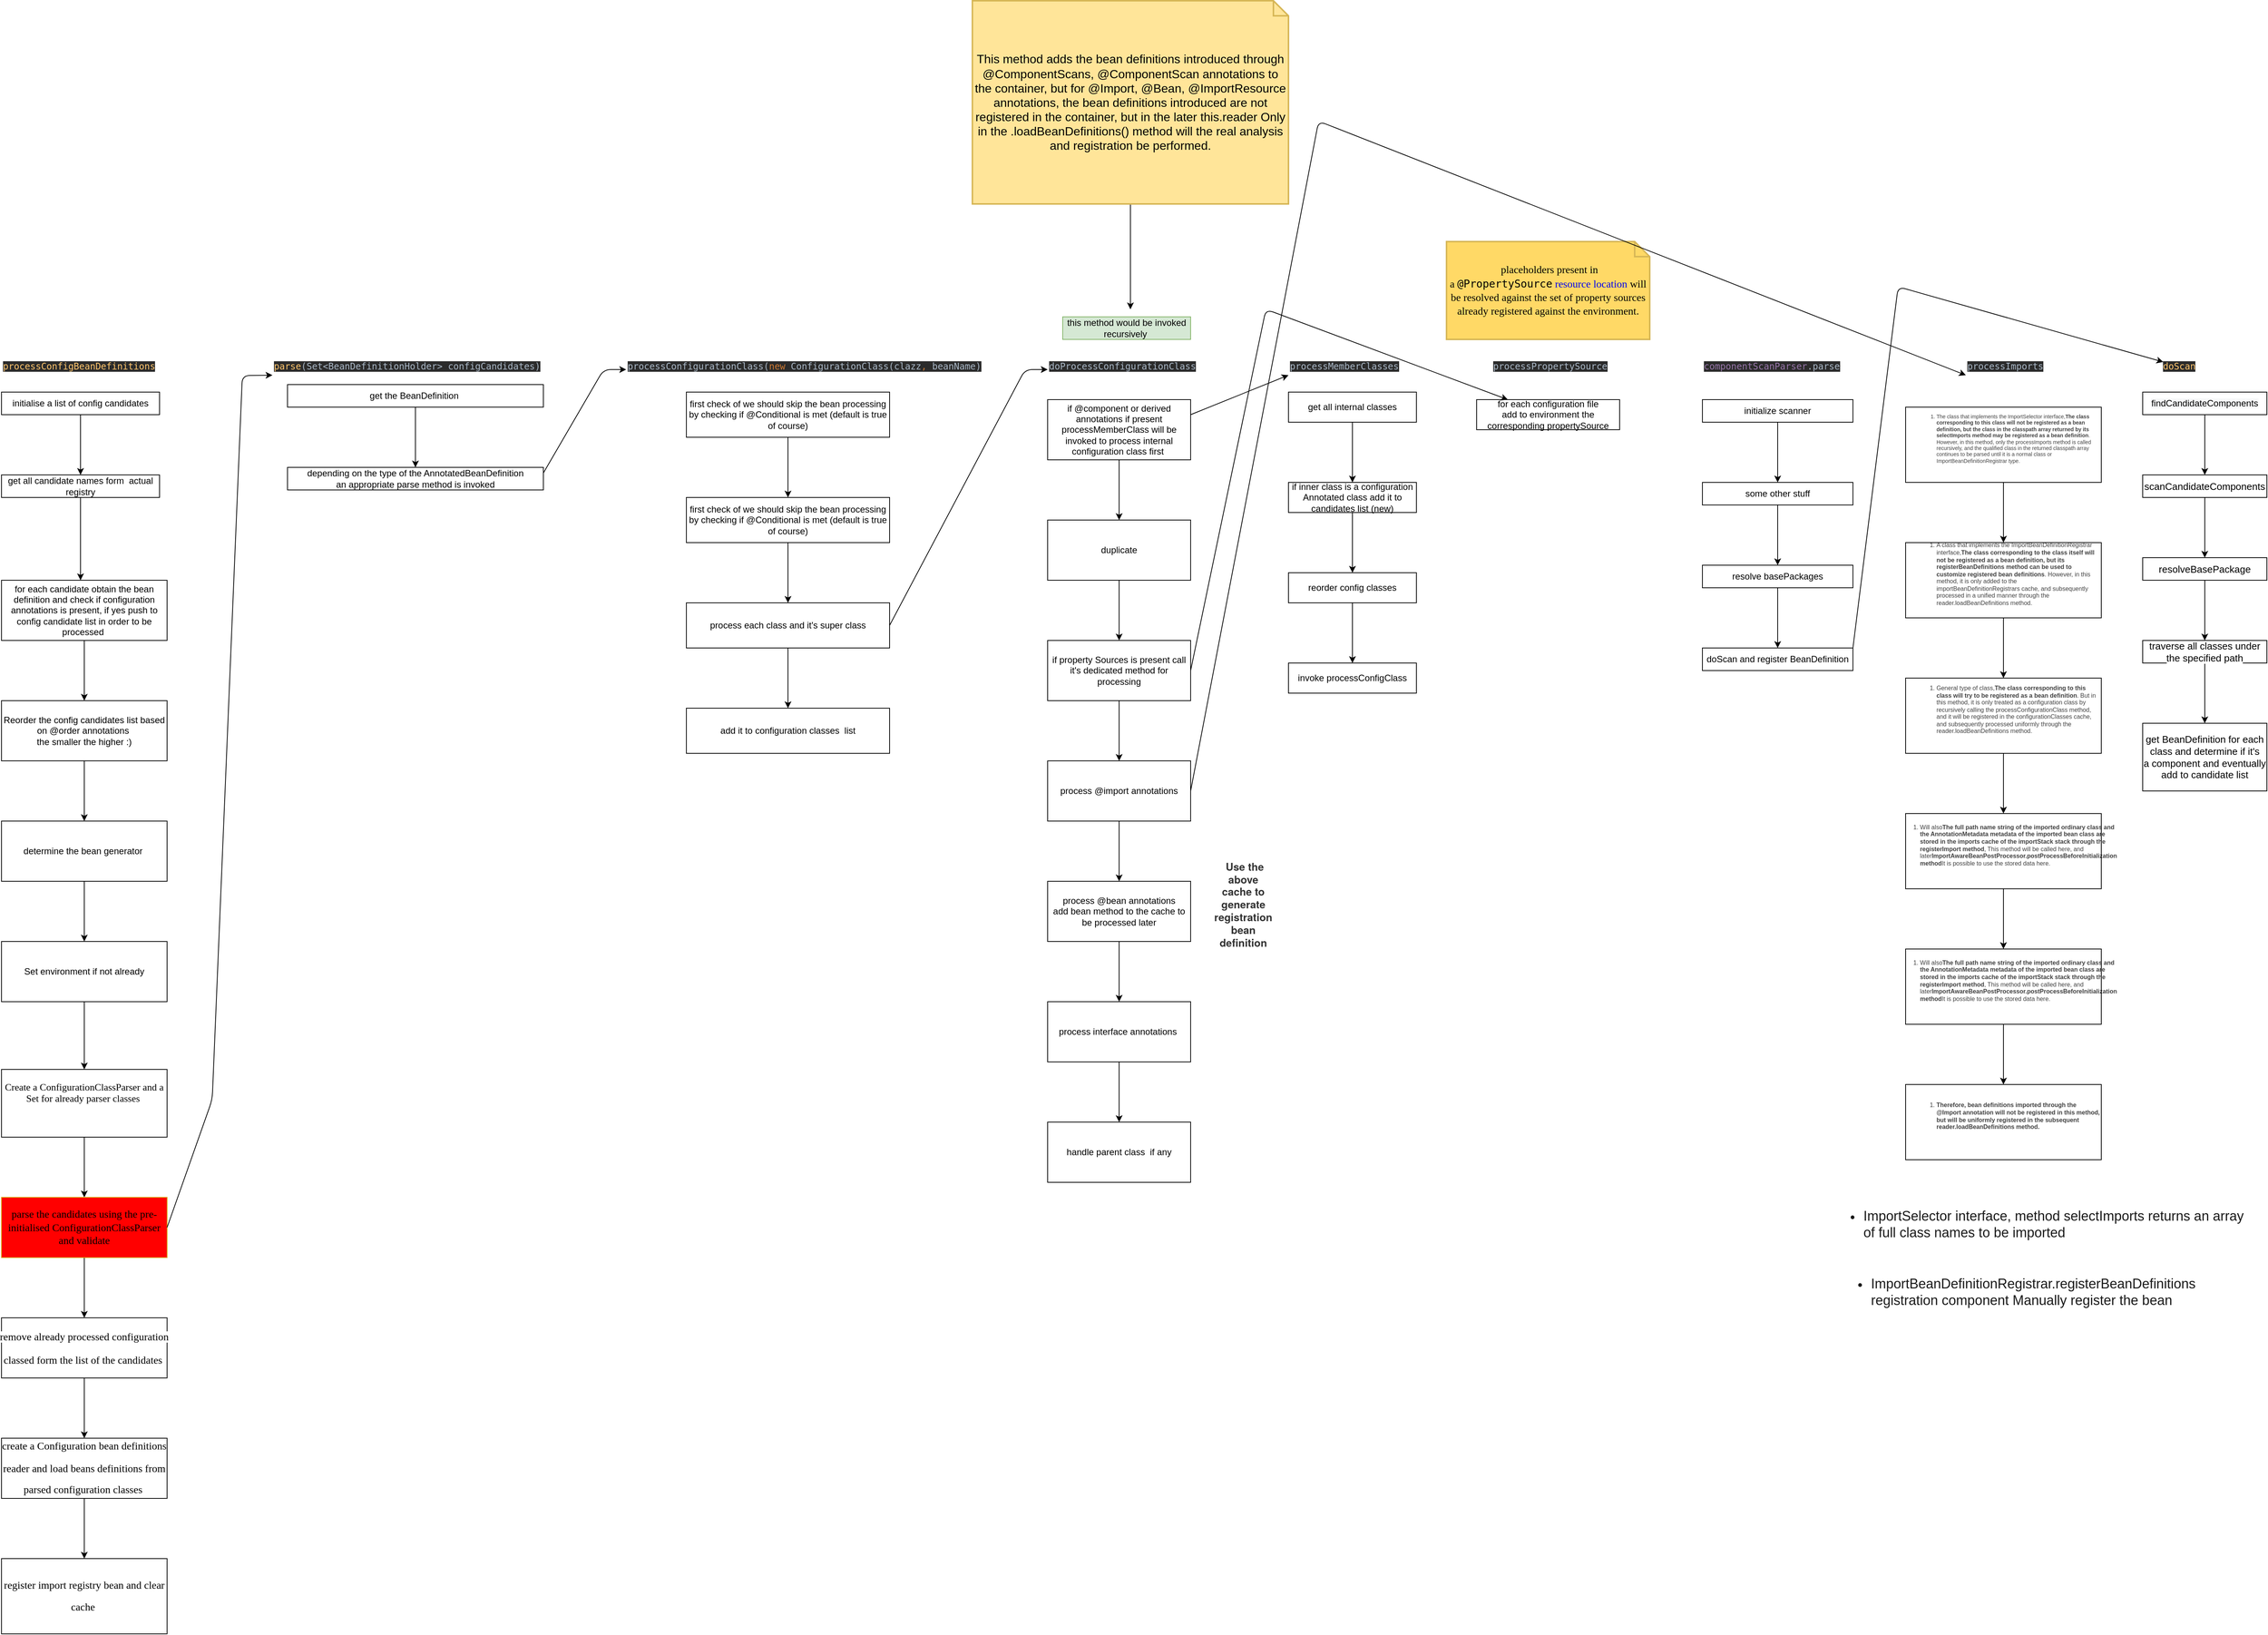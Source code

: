 <mxfile version="14.4.9" type="github">
  <diagram id="3FUCh8g4Bcxb639Vcez8" name="Page-1">
    <mxGraphModel dx="1410" dy="2290" grid="1" gridSize="10" guides="1" tooltips="1" connect="1" arrows="1" fold="1" page="1" pageScale="1" pageWidth="850" pageHeight="1100" math="0" shadow="0">
      <root>
        <mxCell id="0" />
        <mxCell id="1" parent="0" />
        <mxCell id="vOUs0FIM1DBBqrbMqP6G-2" value="&lt;pre style=&quot;font-style: normal ; font-weight: normal ; letter-spacing: normal ; text-indent: 0px ; text-transform: none ; word-spacing: 0px ; text-decoration: none ; background-color: rgb(43 , 43 , 43) ; color: rgb(169 , 183 , 198) ; font-family: &amp;quot;jetbrains mono&amp;quot; , monospace&quot;&gt;&lt;span style=&quot;color: rgb(255 , 198 , 109)&quot;&gt;processConfigBeanDefinitions&lt;/span&gt;&lt;/pre&gt;" style="text;whiteSpace=wrap;html=1;" vertex="1" parent="1">
          <mxGeometry x="260" y="80" width="230" height="50" as="geometry" />
        </mxCell>
        <mxCell id="vOUs0FIM1DBBqrbMqP6G-6" value="" style="edgeStyle=orthogonalEdgeStyle;rounded=0;orthogonalLoop=1;jettySize=auto;html=1;" edge="1" parent="1" source="vOUs0FIM1DBBqrbMqP6G-3" target="vOUs0FIM1DBBqrbMqP6G-5">
          <mxGeometry relative="1" as="geometry" />
        </mxCell>
        <mxCell id="vOUs0FIM1DBBqrbMqP6G-3" value="initialise a list of config candidates" style="rounded=0;whiteSpace=wrap;html=1;" vertex="1" parent="1">
          <mxGeometry x="260" y="140" width="210" height="30" as="geometry" />
        </mxCell>
        <mxCell id="vOUs0FIM1DBBqrbMqP6G-9" value="" style="edgeStyle=orthogonalEdgeStyle;rounded=0;orthogonalLoop=1;jettySize=auto;html=1;" edge="1" parent="1" source="vOUs0FIM1DBBqrbMqP6G-5" target="vOUs0FIM1DBBqrbMqP6G-7">
          <mxGeometry relative="1" as="geometry">
            <Array as="points">
              <mxPoint x="365" y="360" />
              <mxPoint x="365" y="360" />
            </Array>
          </mxGeometry>
        </mxCell>
        <mxCell id="vOUs0FIM1DBBqrbMqP6G-5" value="get all candidate names form &amp;nbsp;actual registry" style="rounded=0;whiteSpace=wrap;html=1;" vertex="1" parent="1">
          <mxGeometry x="260" y="250" width="210" height="30" as="geometry" />
        </mxCell>
        <mxCell id="vOUs0FIM1DBBqrbMqP6G-11" value="" style="edgeStyle=orthogonalEdgeStyle;rounded=0;orthogonalLoop=1;jettySize=auto;html=1;" edge="1" parent="1" source="vOUs0FIM1DBBqrbMqP6G-7" target="vOUs0FIM1DBBqrbMqP6G-10">
          <mxGeometry relative="1" as="geometry" />
        </mxCell>
        <mxCell id="vOUs0FIM1DBBqrbMqP6G-7" value="for each candidate obtain the bean definition and check if configuration annotations is present, if yes push to config candidate list in order to be processed&amp;nbsp;" style="rounded=0;whiteSpace=wrap;html=1;" vertex="1" parent="1">
          <mxGeometry x="260" y="390" width="220" height="80" as="geometry" />
        </mxCell>
        <mxCell id="vOUs0FIM1DBBqrbMqP6G-13" value="" style="edgeStyle=orthogonalEdgeStyle;rounded=0;orthogonalLoop=1;jettySize=auto;html=1;" edge="1" parent="1" source="vOUs0FIM1DBBqrbMqP6G-10" target="vOUs0FIM1DBBqrbMqP6G-12">
          <mxGeometry relative="1" as="geometry" />
        </mxCell>
        <mxCell id="vOUs0FIM1DBBqrbMqP6G-10" value="Reorder the config candidates list based on @order annotations&amp;nbsp;&lt;br&gt;the smaller the higher :)" style="rounded=0;whiteSpace=wrap;html=1;" vertex="1" parent="1">
          <mxGeometry x="260" y="550" width="220" height="80" as="geometry" />
        </mxCell>
        <mxCell id="vOUs0FIM1DBBqrbMqP6G-15" value="" style="edgeStyle=orthogonalEdgeStyle;rounded=0;orthogonalLoop=1;jettySize=auto;html=1;" edge="1" parent="1" source="vOUs0FIM1DBBqrbMqP6G-12" target="vOUs0FIM1DBBqrbMqP6G-14">
          <mxGeometry relative="1" as="geometry" />
        </mxCell>
        <mxCell id="vOUs0FIM1DBBqrbMqP6G-12" value="determine the bean generator&amp;nbsp;" style="rounded=0;whiteSpace=wrap;html=1;fillColor=none;" vertex="1" parent="1">
          <mxGeometry x="260" y="710" width="220" height="80" as="geometry" />
        </mxCell>
        <mxCell id="vOUs0FIM1DBBqrbMqP6G-17" value="" style="edgeStyle=orthogonalEdgeStyle;rounded=0;orthogonalLoop=1;jettySize=auto;html=1;" edge="1" parent="1" source="vOUs0FIM1DBBqrbMqP6G-14" target="vOUs0FIM1DBBqrbMqP6G-16">
          <mxGeometry relative="1" as="geometry" />
        </mxCell>
        <mxCell id="vOUs0FIM1DBBqrbMqP6G-14" value="Set environment if not already" style="rounded=0;whiteSpace=wrap;html=1;" vertex="1" parent="1">
          <mxGeometry x="260" y="870" width="220" height="80" as="geometry" />
        </mxCell>
        <mxCell id="vOUs0FIM1DBBqrbMqP6G-19" value="" style="edgeStyle=orthogonalEdgeStyle;rounded=0;orthogonalLoop=1;jettySize=auto;html=1;" edge="1" parent="1" source="vOUs0FIM1DBBqrbMqP6G-16" target="vOUs0FIM1DBBqrbMqP6G-18">
          <mxGeometry relative="1" as="geometry" />
        </mxCell>
        <mxCell id="vOUs0FIM1DBBqrbMqP6G-16" value="&lt;pre style=&quot;font-size: 13px&quot;&gt;&lt;pre&gt;&lt;font face=&quot;Times New Roman&quot; style=&quot;font-size: 13px&quot;&gt;&lt;span style=&quot;background-color: rgb(255 , 255 , 255)&quot;&gt;Create a&amp;nbsp;&lt;/span&gt;&lt;font style=&quot;background-color: rgb(255 , 255 , 255) ; white-space: normal ; font-size: 13px&quot;&gt;ConfigurationClassParse&lt;/font&gt;&lt;font style=&quot;background-color: rgb(255 , 255 , 255) ; font-size: 13px&quot;&gt;&lt;span style=&quot;white-space: normal&quot;&gt;r and a Set for already parser classes&amp;nbsp;&lt;/span&gt;&lt;/font&gt;&lt;/font&gt;&lt;/pre&gt;&lt;pre&gt;&lt;font face=&quot;jetbrains mono, monospace&quot; style=&quot;background-color: rgb(255 , 255 , 255) ; white-space: normal ; font-size: 13px&quot;&gt;&lt;br&gt;&lt;/font&gt;&lt;/pre&gt;&lt;/pre&gt;" style="rounded=0;whiteSpace=wrap;html=1;" vertex="1" parent="1">
          <mxGeometry x="260" y="1040" width="220" height="90" as="geometry" />
        </mxCell>
        <mxCell id="vOUs0FIM1DBBqrbMqP6G-21" value="" style="edgeStyle=orthogonalEdgeStyle;rounded=0;orthogonalLoop=1;jettySize=auto;html=1;" edge="1" parent="1" source="vOUs0FIM1DBBqrbMqP6G-18" target="vOUs0FIM1DBBqrbMqP6G-20">
          <mxGeometry relative="1" as="geometry" />
        </mxCell>
        <mxCell id="vOUs0FIM1DBBqrbMqP6G-18" value="&lt;pre style=&quot;font-size: 14px&quot;&gt;&lt;pre&gt;&lt;font style=&quot;background-color: rgb(255 , 0 , 0)&quot;&gt;&lt;font face=&quot;Times New Roman&quot; style=&quot;font-size: 14px&quot;&gt;parse the &lt;/font&gt;&lt;font face=&quot;Times New Roman&quot; style=&quot;font-size: 14px&quot;&gt;candidates using&amp;nbsp;&lt;/font&gt;&lt;span style=&quot;font-family: &amp;#34;times new roman&amp;#34; ; white-space: normal&quot;&gt;the pre-initialised ConfigurationClassParser and validate&lt;/span&gt;&lt;/font&gt;&lt;/pre&gt;&lt;/pre&gt;" style="rounded=0;whiteSpace=wrap;html=1;strokeColor=#d79b00;fillColor=#FF0000;" vertex="1" parent="1">
          <mxGeometry x="260" y="1210" width="220" height="80" as="geometry" />
        </mxCell>
        <mxCell id="vOUs0FIM1DBBqrbMqP6G-23" value="" style="edgeStyle=orthogonalEdgeStyle;rounded=0;orthogonalLoop=1;jettySize=auto;html=1;" edge="1" parent="1" source="vOUs0FIM1DBBqrbMqP6G-20" target="vOUs0FIM1DBBqrbMqP6G-22">
          <mxGeometry relative="1" as="geometry" />
        </mxCell>
        <mxCell id="vOUs0FIM1DBBqrbMqP6G-20" value="&lt;pre&gt;&lt;pre style=&quot;font-size: 14px&quot;&gt;&lt;font face=&quot;Times New Roman&quot;&gt;&lt;span style=&quot;background-color: rgb(255 , 255 , 255)&quot;&gt;remove already processed configuration&lt;/span&gt;&lt;/font&gt;&lt;/pre&gt;&lt;pre&gt;&lt;font face=&quot;Times New Roman&quot; style=&quot;font-size: 14px&quot;&gt;&lt;span style=&quot;background-color: rgb(255 , 255 , 255)&quot;&gt;classed form the list of the &lt;/span&gt;&lt;/font&gt;&lt;font face=&quot;Times New Roman&quot;&gt;&lt;span style=&quot;font-size: 14px&quot;&gt;candidates &lt;/span&gt;&lt;/font&gt;&lt;/pre&gt;&lt;/pre&gt;" style="rounded=0;whiteSpace=wrap;html=1;fillColor=none;" vertex="1" parent="1">
          <mxGeometry x="260" y="1370" width="220" height="80" as="geometry" />
        </mxCell>
        <mxCell id="vOUs0FIM1DBBqrbMqP6G-25" value="" style="edgeStyle=orthogonalEdgeStyle;rounded=0;orthogonalLoop=1;jettySize=auto;html=1;" edge="1" parent="1" source="vOUs0FIM1DBBqrbMqP6G-22" target="vOUs0FIM1DBBqrbMqP6G-24">
          <mxGeometry relative="1" as="geometry" />
        </mxCell>
        <mxCell id="vOUs0FIM1DBBqrbMqP6G-22" value="&lt;pre&gt;&lt;pre&gt;&lt;span style=&quot;background-color: rgb(255 , 255 , 255)&quot;&gt;&lt;font face=&quot;Times New Roman&quot;&gt;&lt;span style=&quot;font-size: 14px&quot;&gt;create a Configuration bean definitions&lt;/span&gt;&lt;/font&gt;&lt;/span&gt;&lt;/pre&gt;&lt;pre&gt;&lt;font style=&quot;font-family: &amp;#34;helvetica&amp;#34; ; white-space: normal&quot;&gt;&lt;span style=&quot;font-size: 14px&quot;&gt;&lt;font face=&quot;Times New Roman&quot;&gt;&lt;span style=&quot;background-color: rgb(255 , 255 , 255)&quot;&gt;reader and load beans &lt;/span&gt;&lt;/font&gt;&lt;/span&gt;&lt;/font&gt;&lt;span style=&quot;font-family: &amp;#34;helvetica&amp;#34; ; white-space: normal ; background-color: rgb(255 , 255 , 255)&quot;&gt;&lt;font face=&quot;Times New Roman&quot;&gt;&lt;span style=&quot;font-size: 14px&quot;&gt;definitions from&lt;/span&gt;&lt;/font&gt;&lt;/span&gt;&lt;/pre&gt;&lt;pre&gt;&lt;span style=&quot;font-size: 14px ; font-family: &amp;#34;times new roman&amp;#34; ; white-space: normal ; background-color: rgb(255 , 255 , 255)&quot;&gt;parsed&amp;nbsp;configuration classes&amp;nbsp;&lt;/span&gt;&lt;/pre&gt;&lt;/pre&gt;" style="rounded=0;whiteSpace=wrap;html=1;fillColor=none;" vertex="1" parent="1">
          <mxGeometry x="260" y="1530" width="220" height="80" as="geometry" />
        </mxCell>
        <mxCell id="vOUs0FIM1DBBqrbMqP6G-24" value="&lt;pre&gt;&lt;pre&gt;&lt;font face=&quot;Times New Roman&quot;&gt;&lt;span style=&quot;background-color: rgb(255 , 255 , 255)&quot;&gt;&lt;span style=&quot;font-size: 14px&quot;&gt;register import registry bean and clear&lt;/span&gt;&lt;/span&gt;&lt;/font&gt;&lt;/pre&gt;&lt;pre&gt;&lt;font face=&quot;Times New Roman&quot;&gt;&lt;span style=&quot;background-color: rgb(255 , 255 , 255)&quot;&gt;&lt;span style=&quot;font-size: 14px&quot;&gt;cache &lt;/span&gt;&lt;/span&gt;&lt;/font&gt;&lt;/pre&gt;&lt;/pre&gt;" style="rounded=0;whiteSpace=wrap;html=1;fillColor=none;" vertex="1" parent="1">
          <mxGeometry x="260" y="1690" width="220" height="100" as="geometry" />
        </mxCell>
        <mxCell id="vOUs0FIM1DBBqrbMqP6G-26" value="&lt;pre style=&quot;font-style: normal ; font-weight: normal ; letter-spacing: normal ; text-indent: 0px ; text-transform: none ; word-spacing: 0px ; text-decoration: none ; background-color: rgb(43 , 43 , 43) ; color: rgb(169 , 183 , 198) ; font-family: &amp;quot;jetbrains mono&amp;quot; , monospace&quot;&gt;&lt;span style=&quot;color: rgb(255 , 198 , 109)&quot;&gt;parse&lt;/span&gt;(Set&amp;lt;BeanDefinitionHolder&amp;gt; configCandidates)&lt;/pre&gt;" style="text;whiteSpace=wrap;html=1;" vertex="1" parent="1">
          <mxGeometry x="620" y="80" width="380" height="50" as="geometry" />
        </mxCell>
        <mxCell id="vOUs0FIM1DBBqrbMqP6G-29" value="&lt;pre style=&quot;font-style: normal ; font-weight: normal ; letter-spacing: normal ; text-indent: 0px ; text-transform: none ; word-spacing: 0px ; text-decoration: none ; background-color: rgb(43 , 43 , 43) ; color: rgb(169 , 183 , 198) ; font-family: &amp;quot;jetbrains mono&amp;quot; , monospace&quot;&gt;processConfigurationClass(&lt;span style=&quot;color: rgb(204 , 120 , 50)&quot;&gt;new &lt;/span&gt;ConfigurationClass(clazz&lt;span style=&quot;color: rgb(204 , 120 , 50)&quot;&gt;, &lt;/span&gt;beanName)&lt;/pre&gt;" style="text;whiteSpace=wrap;html=1;" vertex="1" parent="1">
          <mxGeometry x="1090" y="80" width="490" height="50" as="geometry" />
        </mxCell>
        <mxCell id="vOUs0FIM1DBBqrbMqP6G-30" value="" style="endArrow=classic;html=1;entryX=0;entryY=0.75;entryDx=0;entryDy=0;exitX=1;exitY=0.5;exitDx=0;exitDy=0;" edge="1" parent="1" source="vOUs0FIM1DBBqrbMqP6G-18" target="vOUs0FIM1DBBqrbMqP6G-26">
          <mxGeometry width="50" height="50" relative="1" as="geometry">
            <mxPoint x="530" y="1220" as="sourcePoint" />
            <mxPoint x="580" y="1050" as="targetPoint" />
            <Array as="points">
              <mxPoint x="540" y="1080" />
              <mxPoint x="580" y="118" />
            </Array>
          </mxGeometry>
        </mxCell>
        <mxCell id="vOUs0FIM1DBBqrbMqP6G-35" value="" style="edgeStyle=orthogonalEdgeStyle;rounded=0;orthogonalLoop=1;jettySize=auto;html=1;" edge="1" parent="1" source="vOUs0FIM1DBBqrbMqP6G-33" target="vOUs0FIM1DBBqrbMqP6G-34">
          <mxGeometry relative="1" as="geometry" />
        </mxCell>
        <mxCell id="vOUs0FIM1DBBqrbMqP6G-33" value="get the BeanDefinition&amp;nbsp;" style="rounded=0;whiteSpace=wrap;html=1;strokeColor=#000000;fillColor=none;" vertex="1" parent="1">
          <mxGeometry x="640" y="130" width="340" height="30" as="geometry" />
        </mxCell>
        <mxCell id="vOUs0FIM1DBBqrbMqP6G-34" value="depending on the type of the AnnotatedBeanDefinition&lt;br&gt;an appropriate parse method is invoked" style="rounded=0;whiteSpace=wrap;html=1;strokeColor=#000000;fillColor=none;" vertex="1" parent="1">
          <mxGeometry x="640" y="240" width="340" height="30" as="geometry" />
        </mxCell>
        <mxCell id="vOUs0FIM1DBBqrbMqP6G-36" value="" style="endArrow=classic;html=1;exitX=1;exitY=0.25;exitDx=0;exitDy=0;" edge="1" parent="1" source="vOUs0FIM1DBBqrbMqP6G-34">
          <mxGeometry width="50" height="50" relative="1" as="geometry">
            <mxPoint x="1040" y="160" as="sourcePoint" />
            <mxPoint x="1090" y="110" as="targetPoint" />
            <Array as="points">
              <mxPoint x="1060" y="110" />
            </Array>
          </mxGeometry>
        </mxCell>
        <mxCell id="vOUs0FIM1DBBqrbMqP6G-40" value="" style="edgeStyle=orthogonalEdgeStyle;rounded=0;orthogonalLoop=1;jettySize=auto;html=1;" edge="1" parent="1" source="vOUs0FIM1DBBqrbMqP6G-38" target="vOUs0FIM1DBBqrbMqP6G-39">
          <mxGeometry relative="1" as="geometry" />
        </mxCell>
        <mxCell id="vOUs0FIM1DBBqrbMqP6G-38" value="first check of we should skip the bean processing by checking if @Conditional is met (default is true of course)" style="rounded=0;whiteSpace=wrap;html=1;strokeColor=#000000;fillColor=none;" vertex="1" parent="1">
          <mxGeometry x="1170" y="140" width="270" height="60" as="geometry" />
        </mxCell>
        <mxCell id="vOUs0FIM1DBBqrbMqP6G-42" value="" style="edgeStyle=orthogonalEdgeStyle;rounded=0;orthogonalLoop=1;jettySize=auto;html=1;" edge="1" parent="1" source="vOUs0FIM1DBBqrbMqP6G-39" target="vOUs0FIM1DBBqrbMqP6G-41">
          <mxGeometry relative="1" as="geometry" />
        </mxCell>
        <mxCell id="vOUs0FIM1DBBqrbMqP6G-39" value="first check of we should skip the bean processing by checking if @Conditional is met (default is true of course)" style="rounded=0;whiteSpace=wrap;html=1;strokeColor=#000000;fillColor=none;" vertex="1" parent="1">
          <mxGeometry x="1170" y="280" width="270" height="60" as="geometry" />
        </mxCell>
        <mxCell id="vOUs0FIM1DBBqrbMqP6G-46" value="" style="edgeStyle=orthogonalEdgeStyle;rounded=0;orthogonalLoop=1;jettySize=auto;html=1;" edge="1" parent="1" source="vOUs0FIM1DBBqrbMqP6G-41" target="vOUs0FIM1DBBqrbMqP6G-45">
          <mxGeometry relative="1" as="geometry" />
        </mxCell>
        <mxCell id="vOUs0FIM1DBBqrbMqP6G-41" value="process each class and it&#39;s super class" style="rounded=0;whiteSpace=wrap;html=1;strokeColor=#000000;fillColor=none;" vertex="1" parent="1">
          <mxGeometry x="1170" y="420" width="270" height="60" as="geometry" />
        </mxCell>
        <mxCell id="vOUs0FIM1DBBqrbMqP6G-43" value="&lt;pre style=&quot;font-style: normal ; font-weight: normal ; letter-spacing: normal ; text-indent: 0px ; text-transform: none ; word-spacing: 0px ; text-decoration: none ; background-color: rgb(43 , 43 , 43) ; color: rgb(169 , 183 , 198) ; font-family: &amp;quot;jetbrains mono&amp;quot; , monospace&quot;&gt;doProcessConfigurationClass&lt;/pre&gt;" style="text;whiteSpace=wrap;html=1;" vertex="1" parent="1">
          <mxGeometry x="1650" y="80" width="220" height="50" as="geometry" />
        </mxCell>
        <mxCell id="vOUs0FIM1DBBqrbMqP6G-44" value="" style="endArrow=classic;html=1;exitX=1;exitY=0.5;exitDx=0;exitDy=0;" edge="1" parent="1" source="vOUs0FIM1DBBqrbMqP6G-41">
          <mxGeometry width="50" height="50" relative="1" as="geometry">
            <mxPoint x="1600" y="160" as="sourcePoint" />
            <mxPoint x="1650" y="110" as="targetPoint" />
            <Array as="points">
              <mxPoint x="1620" y="110" />
            </Array>
          </mxGeometry>
        </mxCell>
        <mxCell id="vOUs0FIM1DBBqrbMqP6G-45" value="add it to configuration classes &amp;nbsp;list" style="rounded=0;whiteSpace=wrap;html=1;strokeColor=#000000;fillColor=none;" vertex="1" parent="1">
          <mxGeometry x="1170" y="560" width="270" height="60" as="geometry" />
        </mxCell>
        <mxCell id="vOUs0FIM1DBBqrbMqP6G-49" value="" style="edgeStyle=orthogonalEdgeStyle;rounded=0;orthogonalLoop=1;jettySize=auto;html=1;" edge="1" parent="1" source="vOUs0FIM1DBBqrbMqP6G-47" target="vOUs0FIM1DBBqrbMqP6G-48">
          <mxGeometry relative="1" as="geometry" />
        </mxCell>
        <mxCell id="vOUs0FIM1DBBqrbMqP6G-47" value="if @component or derived annotations if present processMemberClass will be invoked to process internal configuration class first&amp;nbsp;" style="rounded=0;whiteSpace=wrap;html=1;strokeColor=#000000;fillColor=none;" vertex="1" parent="1">
          <mxGeometry x="1650" y="150" width="190" height="80" as="geometry" />
        </mxCell>
        <mxCell id="vOUs0FIM1DBBqrbMqP6G-53" value="" style="edgeStyle=orthogonalEdgeStyle;rounded=0;orthogonalLoop=1;jettySize=auto;html=1;" edge="1" parent="1" source="vOUs0FIM1DBBqrbMqP6G-48" target="vOUs0FIM1DBBqrbMqP6G-52">
          <mxGeometry relative="1" as="geometry" />
        </mxCell>
        <mxCell id="vOUs0FIM1DBBqrbMqP6G-48" value="duplicate" style="rounded=0;whiteSpace=wrap;html=1;strokeColor=#000000;fillColor=none;" vertex="1" parent="1">
          <mxGeometry x="1650" y="310" width="190" height="80" as="geometry" />
        </mxCell>
        <mxCell id="vOUs0FIM1DBBqrbMqP6G-50" value="&lt;pre style=&quot;font-style: normal ; font-weight: normal ; letter-spacing: normal ; text-indent: 0px ; text-transform: none ; word-spacing: 0px ; text-decoration: none ; background-color: rgb(43 , 43 , 43) ; color: rgb(169 , 183 , 198) ; font-family: &amp;quot;jetbrains mono&amp;quot; , monospace&quot;&gt;processMemberClasses&lt;/pre&gt;" style="text;whiteSpace=wrap;html=1;" vertex="1" parent="1">
          <mxGeometry x="1970" y="80" width="170" height="50" as="geometry" />
        </mxCell>
        <mxCell id="vOUs0FIM1DBBqrbMqP6G-51" value="&lt;pre style=&quot;font-style: normal ; font-weight: normal ; letter-spacing: normal ; text-indent: 0px ; text-transform: none ; word-spacing: 0px ; text-decoration: none ; background-color: rgb(43 , 43 , 43) ; color: rgb(169 , 183 , 198) ; font-family: &amp;quot;jetbrains mono&amp;quot; , monospace&quot;&gt;processPropertySource&lt;/pre&gt;" style="text;whiteSpace=wrap;html=1;" vertex="1" parent="1">
          <mxGeometry x="2240" y="80" width="180" height="50" as="geometry" />
        </mxCell>
        <mxCell id="vOUs0FIM1DBBqrbMqP6G-56" value="" style="edgeStyle=orthogonalEdgeStyle;rounded=0;orthogonalLoop=1;jettySize=auto;html=1;" edge="1" parent="1" source="vOUs0FIM1DBBqrbMqP6G-52" target="vOUs0FIM1DBBqrbMqP6G-55">
          <mxGeometry relative="1" as="geometry" />
        </mxCell>
        <mxCell id="vOUs0FIM1DBBqrbMqP6G-52" value="if property Sources is present call it&#39;s dedicated method for processing" style="rounded=0;whiteSpace=wrap;html=1;strokeColor=#000000;fillColor=none;" vertex="1" parent="1">
          <mxGeometry x="1650" y="470" width="190" height="80" as="geometry" />
        </mxCell>
        <mxCell id="vOUs0FIM1DBBqrbMqP6G-54" value="&lt;pre style=&quot;font-style: normal ; font-weight: normal ; letter-spacing: normal ; text-indent: 0px ; text-transform: none ; word-spacing: 0px ; text-decoration: none ; background-color: rgb(43 , 43 , 43) ; color: rgb(169 , 183 , 198) ; font-family: &amp;quot;jetbrains mono&amp;quot; , monospace&quot;&gt;&lt;span style=&quot;color: rgb(152 , 118 , 170)&quot;&gt;componentScanParser&lt;/span&gt;.parse&lt;/pre&gt;" style="text;whiteSpace=wrap;html=1;" vertex="1" parent="1">
          <mxGeometry x="2520" y="80" width="210" height="50" as="geometry" />
        </mxCell>
        <mxCell id="vOUs0FIM1DBBqrbMqP6G-60" value="" style="edgeStyle=orthogonalEdgeStyle;rounded=0;orthogonalLoop=1;jettySize=auto;html=1;" edge="1" parent="1" source="vOUs0FIM1DBBqrbMqP6G-55" target="vOUs0FIM1DBBqrbMqP6G-59">
          <mxGeometry relative="1" as="geometry" />
        </mxCell>
        <mxCell id="vOUs0FIM1DBBqrbMqP6G-55" value="process @import annotations" style="rounded=0;whiteSpace=wrap;html=1;strokeColor=#000000;fillColor=none;" vertex="1" parent="1">
          <mxGeometry x="1650" y="630" width="190" height="80" as="geometry" />
        </mxCell>
        <mxCell id="vOUs0FIM1DBBqrbMqP6G-57" value="&lt;pre style=&quot;font-style: normal ; font-weight: normal ; letter-spacing: normal ; text-indent: 0px ; text-transform: none ; word-spacing: 0px ; text-decoration: none ; background-color: rgb(43 , 43 , 43) ; color: rgb(169 , 183 , 198) ; font-family: &amp;quot;jetbrains mono&amp;quot; , monospace&quot;&gt;processImports&lt;/pre&gt;" style="text;whiteSpace=wrap;html=1;" vertex="1" parent="1">
          <mxGeometry x="2870" y="80" width="130" height="50" as="geometry" />
        </mxCell>
        <mxCell id="vOUs0FIM1DBBqrbMqP6G-58" value="this method would be invoked recursively&amp;nbsp;" style="text;html=1;strokeColor=#82b366;fillColor=#d5e8d4;align=center;verticalAlign=middle;whiteSpace=wrap;rounded=0;" vertex="1" parent="1">
          <mxGeometry x="1670" y="40" width="170" height="30" as="geometry" />
        </mxCell>
        <mxCell id="vOUs0FIM1DBBqrbMqP6G-63" value="" style="edgeStyle=orthogonalEdgeStyle;rounded=0;orthogonalLoop=1;jettySize=auto;html=1;" edge="1" parent="1" source="vOUs0FIM1DBBqrbMqP6G-59" target="vOUs0FIM1DBBqrbMqP6G-62">
          <mxGeometry relative="1" as="geometry" />
        </mxCell>
        <mxCell id="vOUs0FIM1DBBqrbMqP6G-59" value="process @bean annotations&lt;br&gt;add bean method to the cache to be processed later" style="rounded=0;whiteSpace=wrap;html=1;strokeColor=#000000;fillColor=none;" vertex="1" parent="1">
          <mxGeometry x="1650" y="790" width="190" height="80" as="geometry" />
        </mxCell>
        <mxCell id="vOUs0FIM1DBBqrbMqP6G-65" value="" style="edgeStyle=orthogonalEdgeStyle;rounded=0;orthogonalLoop=1;jettySize=auto;html=1;" edge="1" parent="1" source="vOUs0FIM1DBBqrbMqP6G-62" target="vOUs0FIM1DBBqrbMqP6G-64">
          <mxGeometry relative="1" as="geometry" />
        </mxCell>
        <mxCell id="vOUs0FIM1DBBqrbMqP6G-62" value="process interface annotations&amp;nbsp;" style="rounded=0;whiteSpace=wrap;html=1;strokeColor=#000000;fillColor=none;" vertex="1" parent="1">
          <mxGeometry x="1650" y="950" width="190" height="80" as="geometry" />
        </mxCell>
        <mxCell id="vOUs0FIM1DBBqrbMqP6G-64" value="handle parent class &amp;nbsp;if any" style="rounded=0;whiteSpace=wrap;html=1;strokeColor=#000000;fillColor=none;" vertex="1" parent="1">
          <mxGeometry x="1650" y="1110" width="190" height="80" as="geometry" />
        </mxCell>
        <mxCell id="vOUs0FIM1DBBqrbMqP6G-68" value="" style="edgeStyle=orthogonalEdgeStyle;rounded=0;orthogonalLoop=1;jettySize=auto;html=1;" edge="1" parent="1" source="vOUs0FIM1DBBqrbMqP6G-66">
          <mxGeometry relative="1" as="geometry">
            <mxPoint x="1760" y="30" as="targetPoint" />
          </mxGeometry>
        </mxCell>
        <mxCell id="vOUs0FIM1DBBqrbMqP6G-66" value="&lt;span style=&quot;font-size: 16px ; text-align: justify ; background-color: rgb(255 , 229 , 153)&quot;&gt;&lt;font color=&quot;#000000&quot;&gt;This method adds the bean definitions introduced through @ComponentScans, @ComponentScan annotations to the container, but for @Import, @Bean, @ImportResource annotations, the bean definitions introduced are not registered in the container, but in the later this.reader Only in the .loadBeanDefinitions() method will the real analysis and registration be performed.&lt;/font&gt;&lt;/span&gt;" style="shape=note;strokeWidth=2;fontSize=14;size=20;whiteSpace=wrap;html=1;strokeColor=#d6b656;fontColor=#666600;fillColor=#FFE599;" vertex="1" parent="1">
          <mxGeometry x="1550" y="-380" width="420" height="270" as="geometry" />
        </mxCell>
        <mxCell id="vOUs0FIM1DBBqrbMqP6G-72" value="" style="edgeStyle=orthogonalEdgeStyle;rounded=0;orthogonalLoop=1;jettySize=auto;html=1;" edge="1" parent="1" source="vOUs0FIM1DBBqrbMqP6G-69" target="vOUs0FIM1DBBqrbMqP6G-71">
          <mxGeometry relative="1" as="geometry" />
        </mxCell>
        <mxCell id="vOUs0FIM1DBBqrbMqP6G-69" value="get all internal classes" style="rounded=0;whiteSpace=wrap;html=1;strokeColor=#000000;fillColor=none;" vertex="1" parent="1">
          <mxGeometry x="1970" y="140" width="170" height="40" as="geometry" />
        </mxCell>
        <mxCell id="vOUs0FIM1DBBqrbMqP6G-74" value="" style="edgeStyle=orthogonalEdgeStyle;rounded=0;orthogonalLoop=1;jettySize=auto;html=1;" edge="1" parent="1" source="vOUs0FIM1DBBqrbMqP6G-71" target="vOUs0FIM1DBBqrbMqP6G-73">
          <mxGeometry relative="1" as="geometry" />
        </mxCell>
        <mxCell id="vOUs0FIM1DBBqrbMqP6G-71" value="if inner class is a configuration&lt;br&gt;Annotated class add it to candidates list (new)" style="rounded=0;whiteSpace=wrap;html=1;strokeColor=#000000;fillColor=none;" vertex="1" parent="1">
          <mxGeometry x="1970" y="260" width="170" height="40" as="geometry" />
        </mxCell>
        <mxCell id="vOUs0FIM1DBBqrbMqP6G-76" value="" style="edgeStyle=orthogonalEdgeStyle;rounded=0;orthogonalLoop=1;jettySize=auto;html=1;" edge="1" parent="1" source="vOUs0FIM1DBBqrbMqP6G-73">
          <mxGeometry relative="1" as="geometry">
            <mxPoint x="2055" y="500" as="targetPoint" />
          </mxGeometry>
        </mxCell>
        <mxCell id="vOUs0FIM1DBBqrbMqP6G-73" value="reorder config classes" style="rounded=0;whiteSpace=wrap;html=1;strokeColor=#000000;fillColor=none;" vertex="1" parent="1">
          <mxGeometry x="1970" y="380" width="170" height="40" as="geometry" />
        </mxCell>
        <mxCell id="vOUs0FIM1DBBqrbMqP6G-77" value="invoke processConfigClass" style="rounded=0;whiteSpace=wrap;html=1;strokeColor=#000000;fillColor=none;" vertex="1" parent="1">
          <mxGeometry x="1970" y="500" width="170" height="40" as="geometry" />
        </mxCell>
        <mxCell id="vOUs0FIM1DBBqrbMqP6G-79" value="for each configuration file&lt;br&gt;add to environment the corresponding propertySource" style="rounded=0;whiteSpace=wrap;html=1;strokeColor=#000000;fillColor=none;" vertex="1" parent="1">
          <mxGeometry x="2220" y="150" width="190" height="40" as="geometry" />
        </mxCell>
        <mxCell id="vOUs0FIM1DBBqrbMqP6G-80" value="&lt;font color=&quot;#000000&quot; face=&quot;Times New Roman&quot; style=&quot;background-color: rgb(255 , 217 , 102)&quot;&gt;&lt;span style=&quot;text-align: left&quot;&gt;&amp;nbsp;placeholders present in a&amp;nbsp;&lt;/span&gt;&lt;code style=&quot;padding-top: 4px ; margin-top: 8px ; line-height: 1.4em ; text-align: left&quot;&gt;@PropertySource&lt;/code&gt;&lt;span style=&quot;text-align: left&quot;&gt;&amp;nbsp;&lt;/span&gt;&lt;a href=&quot;https://docs.spring.io/spring-framework/docs/current/javadoc-api/org/springframework/context/annotation/PropertySource.html#value--&quot; style=&quot;text-decoration: none ; text-align: left&quot;&gt;resource location&lt;/a&gt;&lt;span style=&quot;text-align: left&quot;&gt;&amp;nbsp;will be resolved against the set of property sources already registered against the environment.&lt;/span&gt;&lt;/font&gt;" style="shape=note;strokeWidth=2;fontSize=14;size=20;whiteSpace=wrap;html=1;strokeColor=#d6b656;fontColor=#666600;fillColor=#FFD966;" vertex="1" parent="1">
          <mxGeometry x="2180" y="-60" width="270" height="130" as="geometry" />
        </mxCell>
        <mxCell id="vOUs0FIM1DBBqrbMqP6G-83" value="" style="edgeStyle=orthogonalEdgeStyle;rounded=0;orthogonalLoop=1;jettySize=auto;html=1;" edge="1" parent="1" source="vOUs0FIM1DBBqrbMqP6G-81" target="vOUs0FIM1DBBqrbMqP6G-82">
          <mxGeometry relative="1" as="geometry" />
        </mxCell>
        <mxCell id="vOUs0FIM1DBBqrbMqP6G-81" value="initialize scanner" style="rounded=0;whiteSpace=wrap;html=1;strokeColor=#000000;fillColor=none;" vertex="1" parent="1">
          <mxGeometry x="2520" y="150" width="200" height="30" as="geometry" />
        </mxCell>
        <mxCell id="vOUs0FIM1DBBqrbMqP6G-85" value="" style="edgeStyle=orthogonalEdgeStyle;rounded=0;orthogonalLoop=1;jettySize=auto;html=1;" edge="1" parent="1" source="vOUs0FIM1DBBqrbMqP6G-82" target="vOUs0FIM1DBBqrbMqP6G-84">
          <mxGeometry relative="1" as="geometry" />
        </mxCell>
        <mxCell id="vOUs0FIM1DBBqrbMqP6G-82" value="some other stuff" style="rounded=0;whiteSpace=wrap;html=1;strokeColor=#000000;fillColor=none;" vertex="1" parent="1">
          <mxGeometry x="2520" y="260" width="200" height="30" as="geometry" />
        </mxCell>
        <mxCell id="vOUs0FIM1DBBqrbMqP6G-87" value="" style="edgeStyle=orthogonalEdgeStyle;rounded=0;orthogonalLoop=1;jettySize=auto;html=1;" edge="1" parent="1" source="vOUs0FIM1DBBqrbMqP6G-84" target="vOUs0FIM1DBBqrbMqP6G-86">
          <mxGeometry relative="1" as="geometry" />
        </mxCell>
        <mxCell id="vOUs0FIM1DBBqrbMqP6G-84" value="resolve basePackages" style="rounded=0;whiteSpace=wrap;html=1;strokeColor=#000000;fillColor=none;" vertex="1" parent="1">
          <mxGeometry x="2520" y="370" width="200" height="30" as="geometry" />
        </mxCell>
        <mxCell id="vOUs0FIM1DBBqrbMqP6G-86" value="doScan and register BeanDefinition" style="rounded=0;whiteSpace=wrap;html=1;strokeColor=#000000;fillColor=none;" vertex="1" parent="1">
          <mxGeometry x="2520" y="480" width="200" height="30" as="geometry" />
        </mxCell>
        <mxCell id="vOUs0FIM1DBBqrbMqP6G-88" value="&lt;pre style=&quot;font-style: normal ; font-weight: normal ; letter-spacing: normal ; text-indent: 0px ; text-transform: none ; word-spacing: 0px ; text-decoration: none ; background-color: rgb(43 , 43 , 43) ; color: rgb(169 , 183 , 198) ; font-family: &amp;quot;jetbrains mono&amp;quot; , monospace&quot;&gt;&lt;span style=&quot;color: rgb(255 , 198 , 109)&quot;&gt;doScan&lt;/span&gt;&lt;/pre&gt;" style="text;whiteSpace=wrap;html=1;" vertex="1" parent="1">
          <mxGeometry x="3130" y="80" width="70" height="50" as="geometry" />
        </mxCell>
        <mxCell id="vOUs0FIM1DBBqrbMqP6G-93" value="" style="edgeStyle=orthogonalEdgeStyle;rounded=0;orthogonalLoop=1;jettySize=auto;html=1;" edge="1" parent="1" source="vOUs0FIM1DBBqrbMqP6G-91" target="vOUs0FIM1DBBqrbMqP6G-92">
          <mxGeometry relative="1" as="geometry" />
        </mxCell>
        <mxCell id="vOUs0FIM1DBBqrbMqP6G-91" value="&lt;span style=&quot;color: rgb(0, 0, 0); font-family: helvetica; font-size: 12px; font-style: normal; font-weight: normal; letter-spacing: normal; text-align: center; text-indent: 0px; text-transform: none; word-spacing: 0px; background-color: rgb(248, 249, 250); text-decoration: none; display: inline; float: none;&quot;&gt;findCandidateComponents&lt;/span&gt;" style="rounded=0;whiteSpace=wrap;html=1;strokeColor=#000000;fillColor=none;" vertex="1" parent="1">
          <mxGeometry x="3105" y="140" width="165" height="30" as="geometry" />
        </mxCell>
        <mxCell id="vOUs0FIM1DBBqrbMqP6G-95" value="" style="edgeStyle=orthogonalEdgeStyle;rounded=0;orthogonalLoop=1;jettySize=auto;html=1;" edge="1" parent="1" source="vOUs0FIM1DBBqrbMqP6G-92" target="vOUs0FIM1DBBqrbMqP6G-94">
          <mxGeometry relative="1" as="geometry" />
        </mxCell>
        <mxCell id="vOUs0FIM1DBBqrbMqP6G-92" value="&lt;span style=&quot;text-align: justify ; background-color: rgb(255 , 255 , 255)&quot;&gt;&lt;font style=&quot;font-size: 13px&quot;&gt;scanCandidateComponents&lt;/font&gt;&lt;/span&gt;" style="rounded=0;whiteSpace=wrap;html=1;strokeColor=#000000;fillColor=none;" vertex="1" parent="1">
          <mxGeometry x="3105" y="250" width="165" height="30" as="geometry" />
        </mxCell>
        <mxCell id="vOUs0FIM1DBBqrbMqP6G-97" value="" style="edgeStyle=orthogonalEdgeStyle;rounded=0;orthogonalLoop=1;jettySize=auto;html=1;" edge="1" parent="1" source="vOUs0FIM1DBBqrbMqP6G-94" target="vOUs0FIM1DBBqrbMqP6G-96">
          <mxGeometry relative="1" as="geometry" />
        </mxCell>
        <mxCell id="vOUs0FIM1DBBqrbMqP6G-94" value="&lt;span style=&quot;text-align: justify ; background-color: rgb(255 , 255 , 255)&quot;&gt;&lt;font style=&quot;font-size: 13px&quot;&gt;resolveBasePackage&lt;/font&gt;&lt;/span&gt;" style="rounded=0;whiteSpace=wrap;html=1;strokeColor=#000000;fillColor=none;" vertex="1" parent="1">
          <mxGeometry x="3105" y="360" width="165" height="30" as="geometry" />
        </mxCell>
        <mxCell id="vOUs0FIM1DBBqrbMqP6G-99" value="" style="edgeStyle=orthogonalEdgeStyle;rounded=0;orthogonalLoop=1;jettySize=auto;html=1;" edge="1" parent="1" source="vOUs0FIM1DBBqrbMqP6G-96" target="vOUs0FIM1DBBqrbMqP6G-98">
          <mxGeometry relative="1" as="geometry" />
        </mxCell>
        <mxCell id="vOUs0FIM1DBBqrbMqP6G-96" value="&lt;span style=&quot;text-align: justify ; background-color: rgb(255 , 255 , 255)&quot;&gt;&lt;font style=&quot;font-size: 13px&quot;&gt;traverse all classes under the specified path&lt;/font&gt;&lt;/span&gt;" style="rounded=0;whiteSpace=wrap;html=1;strokeColor=#000000;fillColor=none;" vertex="1" parent="1">
          <mxGeometry x="3105" y="470" width="165" height="30" as="geometry" />
        </mxCell>
        <mxCell id="vOUs0FIM1DBBqrbMqP6G-98" value="&lt;div style=&quot;text-align: center&quot;&gt;&lt;div style=&quot;text-align: center&quot;&gt;&lt;span style=&quot;text-align: justify ; background-color: rgb(255 , 255 , 255)&quot;&gt;&lt;font style=&quot;font-size: 13px&quot;&gt;get&amp;nbsp;&lt;/font&gt;&lt;/span&gt;&lt;font size=&quot;2&quot;&gt;BeanDefinition for each class and&amp;nbsp;determine if it&#39;s a&amp;nbsp;component and eventually add to candidate list&lt;/font&gt;&lt;/div&gt;&lt;/div&gt;" style="rounded=0;whiteSpace=wrap;html=1;strokeColor=#000000;fillColor=none;" vertex="1" parent="1">
          <mxGeometry x="3105" y="580" width="165" height="90" as="geometry" />
        </mxCell>
        <mxCell id="vOUs0FIM1DBBqrbMqP6G-102" value="" style="edgeStyle=orthogonalEdgeStyle;rounded=0;orthogonalLoop=1;jettySize=auto;html=1;" edge="1" parent="1" source="vOUs0FIM1DBBqrbMqP6G-100" target="vOUs0FIM1DBBqrbMqP6G-101">
          <mxGeometry relative="1" as="geometry" />
        </mxCell>
        <mxCell id="vOUs0FIM1DBBqrbMqP6G-100" value="&lt;ol style=&quot;box-sizing: border-box ; margin: 0px 0px 24px ; padding: 0px ; color: rgba(0 , 0 , 0 , 0.749) ; font-family: , &amp;#34;sf ui text&amp;#34; , &amp;#34;arial&amp;#34; , &amp;#34;pingfang sc&amp;#34; , &amp;#34;hiragino sans gb&amp;#34; , &amp;#34;microsoft yahei&amp;#34; , &amp;#34;wenquanyi micro hei&amp;#34; , sans-serif ; font-size: 18px ; text-align: left&quot;&gt;&lt;li style=&quot;box-sizing: border-box ; list-style-type: decimal ; margin-left: 40px ; margin-top: 8px ; font-size: 7px&quot;&gt;The class that implements the ImportSelector interface,&lt;span style=&quot;font-weight: 700 ; box-sizing: border-box&quot;&gt;The class corresponding to this class will not be registered as a bean definition, but the class in the classpath array returned by its selectImports method may be registered as a bean definition&lt;/span&gt;. However, in this method, only the processImports method is called recursively, and the qualified class in the returned classpath array continues to be parsed until it is a normal class or ImportBeanDefinitionRegistrar type.&lt;/li&gt;&lt;/ol&gt;" style="rounded=0;whiteSpace=wrap;html=1;strokeColor=#000000;fillColor=none;" vertex="1" parent="1">
          <mxGeometry x="2790" y="160" width="260" height="100" as="geometry" />
        </mxCell>
        <mxCell id="vOUs0FIM1DBBqrbMqP6G-104" value="" style="edgeStyle=orthogonalEdgeStyle;rounded=0;orthogonalLoop=1;jettySize=auto;html=1;" edge="1" parent="1" source="vOUs0FIM1DBBqrbMqP6G-101" target="vOUs0FIM1DBBqrbMqP6G-103">
          <mxGeometry relative="1" as="geometry" />
        </mxCell>
        <mxCell id="vOUs0FIM1DBBqrbMqP6G-101" value="&lt;ol style=&quot;box-sizing: border-box ; margin: 0px 0px 24px ; padding: 0px ; color: rgba(0 , 0 , 0 , 0.749) ; font-family: , &amp;#34;sf ui text&amp;#34; , &amp;#34;arial&amp;#34; , &amp;#34;pingfang sc&amp;#34; , &amp;#34;hiragino sans gb&amp;#34; , &amp;#34;microsoft yahei&amp;#34; , &amp;#34;wenquanyi micro hei&amp;#34; , sans-serif ; font-size: 18px ; text-align: left&quot;&gt;&lt;li style=&quot;box-sizing: border-box ; list-style-type: decimal ; margin-left: 40px ; margin-top: 8px ; font-size: 8px&quot;&gt;A class that implements the ImportBeanDefinitionRegistrar interface,&lt;span style=&quot;font-weight: 700 ; box-sizing: border-box&quot;&gt;The class corresponding to the class itself will not be registered as a bean definition, but its registerBeanDefinitions method can be used to customize registered bean definitions&lt;/span&gt;. However, in this method, it is only added to the importBeanDefinitionRegistrars cache, and subsequently processed in a unified manner through the reader.loadBeanDefinitions method.&lt;/li&gt;&lt;/ol&gt;" style="rounded=0;whiteSpace=wrap;html=1;strokeColor=#000000;fillColor=none;" vertex="1" parent="1">
          <mxGeometry x="2790" y="340" width="260" height="100" as="geometry" />
        </mxCell>
        <mxCell id="vOUs0FIM1DBBqrbMqP6G-106" value="" style="edgeStyle=orthogonalEdgeStyle;rounded=0;orthogonalLoop=1;jettySize=auto;html=1;" edge="1" parent="1" source="vOUs0FIM1DBBqrbMqP6G-103" target="vOUs0FIM1DBBqrbMqP6G-105">
          <mxGeometry relative="1" as="geometry" />
        </mxCell>
        <mxCell id="vOUs0FIM1DBBqrbMqP6G-103" value="&lt;ol style=&quot;box-sizing: border-box ; margin: 0px 0px 24px ; padding: 0px ; color: rgba(0 , 0 , 0 , 0.749) ; text-align: left ; font-size: 8px&quot;&gt;&lt;li style=&quot;box-sizing: border-box ; list-style-type: decimal ; margin-left: 40px ; margin-top: 8px&quot;&gt;&lt;span style=&quot;font-family: , &amp;#34;sf ui text&amp;#34; , &amp;#34;arial&amp;#34; , &amp;#34;pingfang sc&amp;#34; , &amp;#34;hiragino sans gb&amp;#34; , &amp;#34;microsoft yahei&amp;#34; , &amp;#34;wenquanyi micro hei&amp;#34; , sans-serif ; background-color: rgb(255 , 255 , 255)&quot;&gt;General type of class,&lt;/span&gt;&lt;span style=&quot;font-weight: 700 ; box-sizing: border-box ; font-family: , &amp;#34;sf ui text&amp;#34; , &amp;#34;arial&amp;#34; , &amp;#34;pingfang sc&amp;#34; , &amp;#34;hiragino sans gb&amp;#34; , &amp;#34;microsoft yahei&amp;#34; , &amp;#34;wenquanyi micro hei&amp;#34; , sans-serif&quot;&gt;The class corresponding to this class will try to be registered as a bean definition&lt;/span&gt;&lt;span style=&quot;font-family: , &amp;#34;sf ui text&amp;#34; , &amp;#34;arial&amp;#34; , &amp;#34;pingfang sc&amp;#34; , &amp;#34;hiragino sans gb&amp;#34; , &amp;#34;microsoft yahei&amp;#34; , &amp;#34;wenquanyi micro hei&amp;#34; , sans-serif ; background-color: rgb(255 , 255 , 255)&quot;&gt;. But in this method, it is only treated as a configuration class by recursively calling the processConfigurationClass method, and it will be registered in the configurationClasses cache, and subsequently processed uniformly through the reader.loadBeanDefinitions method.&lt;/span&gt;&lt;br&gt;&lt;/li&gt;&lt;/ol&gt;" style="rounded=0;whiteSpace=wrap;html=1;strokeColor=#000000;fillColor=none;" vertex="1" parent="1">
          <mxGeometry x="2790" y="520" width="260" height="100" as="geometry" />
        </mxCell>
        <mxCell id="vOUs0FIM1DBBqrbMqP6G-108" value="" style="edgeStyle=orthogonalEdgeStyle;rounded=0;orthogonalLoop=1;jettySize=auto;html=1;" edge="1" parent="1" source="vOUs0FIM1DBBqrbMqP6G-105" target="vOUs0FIM1DBBqrbMqP6G-107">
          <mxGeometry relative="1" as="geometry" />
        </mxCell>
        <mxCell id="vOUs0FIM1DBBqrbMqP6G-105" value="&lt;ol style=&quot;box-sizing: border-box ; margin: 0px 0px 24px ; padding: 0px ; color: rgba(0 , 0 , 0 , 0.749) ; text-align: left ; font-size: 8px&quot;&gt;&lt;li style=&quot;box-sizing: border-box ; list-style-type: decimal ; margin-left: 40px ; margin-top: 8px&quot;&gt;Will also&lt;span style=&quot;font-weight: 700 ; box-sizing: border-box&quot;&gt;The full path name string of the imported ordinary class and the AnnotationMetadata metadata of the imported bean class are stored in the imports cache of the importStack stack through the registerImport method&lt;/span&gt;, This method will be called here, and later&lt;span style=&quot;font-weight: 700 ; box-sizing: border-box&quot;&gt;ImportAwareBeanPostProcessor.postProcessBeforeInitialization method&lt;/span&gt;It is possible to use the stored data here.&lt;/li&gt;&lt;/ol&gt;" style="rounded=0;whiteSpace=wrap;html=1;strokeColor=#000000;fillColor=none;" vertex="1" parent="1">
          <mxGeometry x="2790" y="700" width="260" height="100" as="geometry" />
        </mxCell>
        <mxCell id="vOUs0FIM1DBBqrbMqP6G-110" value="" style="edgeStyle=orthogonalEdgeStyle;rounded=0;orthogonalLoop=1;jettySize=auto;html=1;" edge="1" parent="1" source="vOUs0FIM1DBBqrbMqP6G-107" target="vOUs0FIM1DBBqrbMqP6G-109">
          <mxGeometry relative="1" as="geometry" />
        </mxCell>
        <mxCell id="vOUs0FIM1DBBqrbMqP6G-107" value="&lt;ol style=&quot;box-sizing: border-box ; margin: 0px 0px 24px ; padding: 0px ; color: rgba(0 , 0 , 0 , 0.749) ; text-align: left ; font-size: 8px&quot;&gt;&lt;li style=&quot;box-sizing: border-box ; list-style-type: decimal ; margin-left: 40px ; margin-top: 8px&quot;&gt;Will also&lt;span style=&quot;font-weight: 700 ; box-sizing: border-box&quot;&gt;The full path name string of the imported ordinary class and the AnnotationMetadata metadata of the imported bean class are stored in the imports cache of the importStack stack through the registerImport method&lt;/span&gt;, This method will be called here, and later&lt;span style=&quot;font-weight: 700 ; box-sizing: border-box&quot;&gt;ImportAwareBeanPostProcessor.postProcessBeforeInitialization method&lt;/span&gt;It is possible to use the stored data here.&lt;/li&gt;&lt;/ol&gt;" style="rounded=0;whiteSpace=wrap;html=1;strokeColor=#000000;fillColor=none;" vertex="1" parent="1">
          <mxGeometry x="2790" y="880" width="260" height="100" as="geometry" />
        </mxCell>
        <mxCell id="vOUs0FIM1DBBqrbMqP6G-109" value="&lt;ol style=&quot;box-sizing: border-box ; margin: 0px 0px 24px ; padding: 0px ; color: rgba(0 , 0 , 0 , 0.749) ; text-align: left ; font-size: 8px&quot;&gt;&lt;li style=&quot;box-sizing: border-box ; list-style-type: decimal ; margin-left: 40px ; margin-top: 8px&quot;&gt;&lt;span style=&quot;font-weight: 700 ; box-sizing: border-box&quot;&gt;Therefore, bean definitions imported through the @Import annotation will not be registered in this method, but will be uniformly registered in the subsequent reader.loadBeanDefinitions method.&lt;/span&gt;&lt;/li&gt;&lt;/ol&gt;" style="rounded=0;whiteSpace=wrap;html=1;strokeColor=#000000;fillColor=none;" vertex="1" parent="1">
          <mxGeometry x="2790" y="1060" width="260" height="100" as="geometry" />
        </mxCell>
        <mxCell id="vOUs0FIM1DBBqrbMqP6G-111" value="" style="endArrow=classic;html=1;exitX=1;exitY=0;exitDx=0;exitDy=0;" edge="1" parent="1" source="vOUs0FIM1DBBqrbMqP6G-86">
          <mxGeometry width="50" height="50" relative="1" as="geometry">
            <mxPoint x="2760" y="340" as="sourcePoint" />
            <mxPoint x="3132.353" y="100" as="targetPoint" />
            <Array as="points">
              <mxPoint x="2780" />
            </Array>
          </mxGeometry>
        </mxCell>
        <mxCell id="vOUs0FIM1DBBqrbMqP6G-112" value="&lt;h3 style=&quot;font-style: normal; letter-spacing: normal; text-indent: 0px; text-transform: none; word-spacing: 0px; text-decoration: none; overflow: hidden; font-size: 14px; color: rgb(51, 51, 51); font-family: &amp;quot;helvetica neue&amp;quot;, helvetica, arial, &amp;quot;pingfang sc&amp;quot;, &amp;quot;hiragino sans gb&amp;quot;, &amp;quot;wenquanyi micro hei&amp;quot;, &amp;quot;microsoft yahei&amp;quot;, sans-serif;&quot;&gt;&lt;span class=&quot;Apple-converted-space&quot;&gt;&amp;nbsp;&lt;/span&gt;Use the above cache to generate registration bean definition&lt;/h3&gt;" style="text;html=1;strokeColor=none;fillColor=none;align=center;verticalAlign=middle;whiteSpace=wrap;rounded=0;" vertex="1" parent="1">
          <mxGeometry x="1890" y="810" width="40" height="20" as="geometry" />
        </mxCell>
        <mxCell id="vOUs0FIM1DBBqrbMqP6G-115" value="&lt;ul style=&quot;font-style: normal; letter-spacing: normal; text-indent: 0px; text-transform: none; word-spacing: 0px; text-decoration: none; box-sizing: border-box; margin: 0px 0px 24px; padding: 0px; color: rgb(26, 26, 26); font-size: 18px; font-weight: 300; text-align: left;&quot;&gt;&lt;li style=&quot;box-sizing: border-box ; list-style-type: disc ; margin: 8px 0px 0px 32px&quot;&gt;ImportSelector interface, method selectImports returns an array of full class names to be imported&lt;/li&gt;&lt;/ul&gt;" style="text;whiteSpace=wrap;html=1;" vertex="1" parent="1">
          <mxGeometry x="2700" y="1210" width="550" height="80" as="geometry" />
        </mxCell>
        <mxCell id="vOUs0FIM1DBBqrbMqP6G-116" value="&lt;ul style=&quot;font-style: normal; letter-spacing: normal; text-indent: 0px; text-transform: none; word-spacing: 0px; text-decoration: none; box-sizing: border-box; margin: 0px 0px 24px; padding: 0px; color: rgb(26, 26, 26); font-size: 18px; font-weight: 300; text-align: left;&quot;&gt;&lt;li style=&quot;box-sizing: border-box ; list-style-type: disc ; margin: 8px 0px 0px 32px&quot;&gt;ImportBeanDefinitionRegistrar.registerBeanDefinitions registration component Manually register the bean&lt;/li&gt;&lt;/ul&gt;" style="text;whiteSpace=wrap;html=1;" vertex="1" parent="1">
          <mxGeometry x="2710" y="1300" width="550" height="80" as="geometry" />
        </mxCell>
        <mxCell id="vOUs0FIM1DBBqrbMqP6G-117" value="" style="endArrow=classic;html=1;entryX=0;entryY=0.75;entryDx=0;entryDy=0;" edge="1" parent="1" target="vOUs0FIM1DBBqrbMqP6G-57">
          <mxGeometry width="50" height="50" relative="1" as="geometry">
            <mxPoint x="1840" y="670" as="sourcePoint" />
            <mxPoint x="1890" y="620" as="targetPoint" />
            <Array as="points">
              <mxPoint x="2010" y="-220" />
            </Array>
          </mxGeometry>
        </mxCell>
        <mxCell id="vOUs0FIM1DBBqrbMqP6G-120" value="" style="endArrow=classic;html=1;" edge="1" parent="1" target="vOUs0FIM1DBBqrbMqP6G-79">
          <mxGeometry width="50" height="50" relative="1" as="geometry">
            <mxPoint x="1840" y="510" as="sourcePoint" />
            <mxPoint x="1890" y="460" as="targetPoint" />
            <Array as="points">
              <mxPoint x="1940" y="30" />
            </Array>
          </mxGeometry>
        </mxCell>
        <mxCell id="vOUs0FIM1DBBqrbMqP6G-121" value="" style="endArrow=classic;html=1;entryX=0;entryY=0.75;entryDx=0;entryDy=0;" edge="1" parent="1" target="vOUs0FIM1DBBqrbMqP6G-50">
          <mxGeometry width="50" height="50" relative="1" as="geometry">
            <mxPoint x="1840" y="170" as="sourcePoint" />
            <mxPoint x="1890" y="120" as="targetPoint" />
          </mxGeometry>
        </mxCell>
      </root>
    </mxGraphModel>
  </diagram>
</mxfile>
